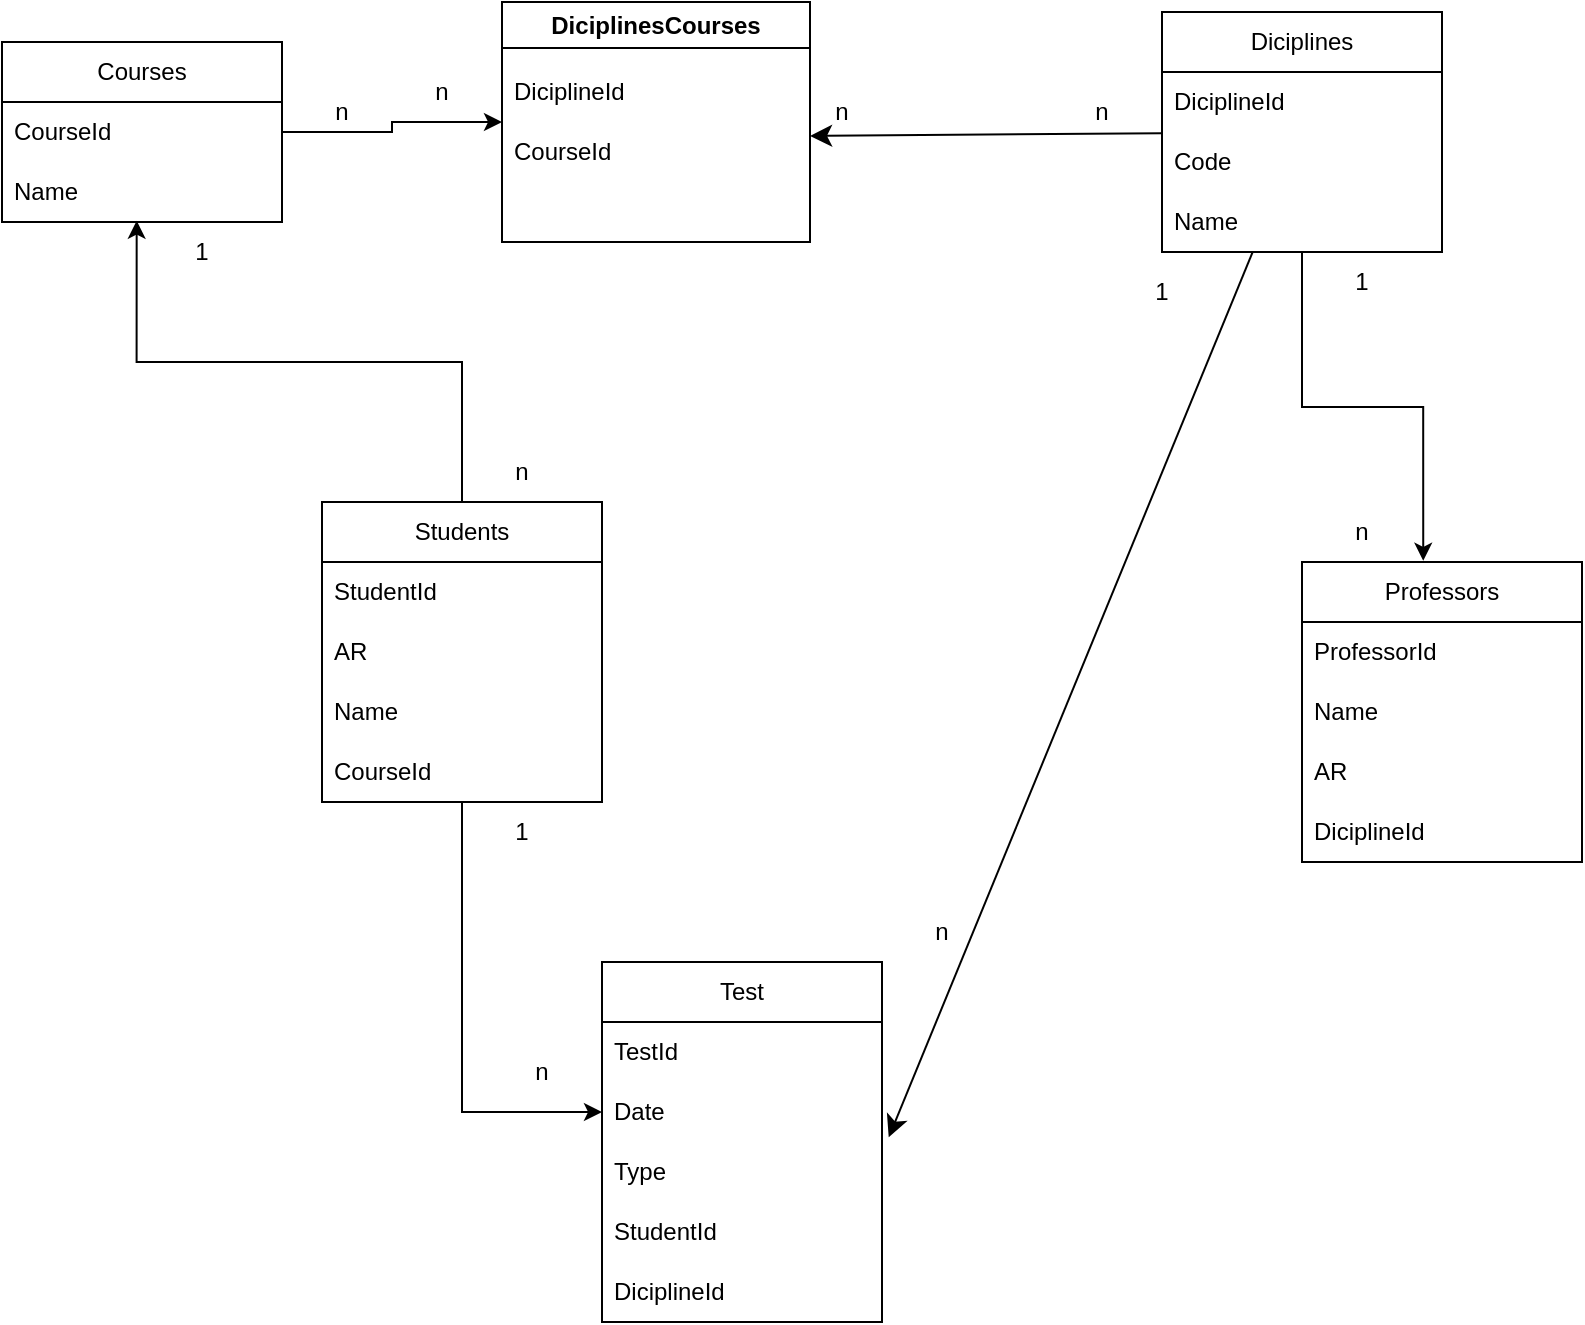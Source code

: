<mxfile version="21.2.9" type="device">
  <diagram name="Página-1" id="DsPnZwha6wNTWZ3O33Ei">
    <mxGraphModel dx="1034" dy="486" grid="1" gridSize="10" guides="1" tooltips="1" connect="1" arrows="1" fold="1" page="1" pageScale="1" pageWidth="827" pageHeight="1169" math="0" shadow="0">
      <root>
        <mxCell id="0" />
        <mxCell id="1" parent="0" />
        <mxCell id="1P-SaQ7N340gq_Ghn1fv-6" value="Courses" style="swimlane;fontStyle=0;childLayout=stackLayout;horizontal=1;startSize=30;horizontalStack=0;resizeParent=1;resizeParentMax=0;resizeLast=0;collapsible=1;marginBottom=0;whiteSpace=wrap;html=1;" parent="1" vertex="1">
          <mxGeometry x="20" y="60" width="140" height="90" as="geometry" />
        </mxCell>
        <mxCell id="1P-SaQ7N340gq_Ghn1fv-7" value="CourseId" style="text;strokeColor=none;fillColor=none;align=left;verticalAlign=middle;spacingLeft=4;spacingRight=4;overflow=hidden;points=[[0,0.5],[1,0.5]];portConstraint=eastwest;rotatable=0;whiteSpace=wrap;html=1;" parent="1P-SaQ7N340gq_Ghn1fv-6" vertex="1">
          <mxGeometry y="30" width="140" height="30" as="geometry" />
        </mxCell>
        <mxCell id="1P-SaQ7N340gq_Ghn1fv-8" value="Name" style="text;strokeColor=none;fillColor=none;align=left;verticalAlign=middle;spacingLeft=4;spacingRight=4;overflow=hidden;points=[[0,0.5],[1,0.5]];portConstraint=eastwest;rotatable=0;whiteSpace=wrap;html=1;" parent="1P-SaQ7N340gq_Ghn1fv-6" vertex="1">
          <mxGeometry y="60" width="140" height="30" as="geometry" />
        </mxCell>
        <mxCell id="0_FX83xoFpeSZ73GAO7H-1" style="edgeStyle=orthogonalEdgeStyle;rounded=0;orthogonalLoop=1;jettySize=auto;html=1;entryX=0.481;entryY=0.978;entryDx=0;entryDy=0;entryPerimeter=0;" parent="1" source="1P-SaQ7N340gq_Ghn1fv-10" target="1P-SaQ7N340gq_Ghn1fv-8" edge="1">
          <mxGeometry relative="1" as="geometry" />
        </mxCell>
        <mxCell id="0_FX83xoFpeSZ73GAO7H-19" style="edgeStyle=orthogonalEdgeStyle;rounded=0;orthogonalLoop=1;jettySize=auto;html=1;entryX=0;entryY=0.5;entryDx=0;entryDy=0;" parent="1" source="1P-SaQ7N340gq_Ghn1fv-10" target="0_FX83xoFpeSZ73GAO7H-7" edge="1">
          <mxGeometry relative="1" as="geometry" />
        </mxCell>
        <mxCell id="1P-SaQ7N340gq_Ghn1fv-10" value="Students" style="swimlane;fontStyle=0;childLayout=stackLayout;horizontal=1;startSize=30;horizontalStack=0;resizeParent=1;resizeParentMax=0;resizeLast=0;collapsible=1;marginBottom=0;whiteSpace=wrap;html=1;" parent="1" vertex="1">
          <mxGeometry x="180" y="290" width="140" height="150" as="geometry" />
        </mxCell>
        <mxCell id="1P-SaQ7N340gq_Ghn1fv-11" value="StudentId" style="text;strokeColor=none;fillColor=none;align=left;verticalAlign=middle;spacingLeft=4;spacingRight=4;overflow=hidden;points=[[0,0.5],[1,0.5]];portConstraint=eastwest;rotatable=0;whiteSpace=wrap;html=1;" parent="1P-SaQ7N340gq_Ghn1fv-10" vertex="1">
          <mxGeometry y="30" width="140" height="30" as="geometry" />
        </mxCell>
        <mxCell id="1P-SaQ7N340gq_Ghn1fv-12" value="AR" style="text;strokeColor=none;fillColor=none;align=left;verticalAlign=middle;spacingLeft=4;spacingRight=4;overflow=hidden;points=[[0,0.5],[1,0.5]];portConstraint=eastwest;rotatable=0;whiteSpace=wrap;html=1;" parent="1P-SaQ7N340gq_Ghn1fv-10" vertex="1">
          <mxGeometry y="60" width="140" height="30" as="geometry" />
        </mxCell>
        <mxCell id="1P-SaQ7N340gq_Ghn1fv-13" value="Name" style="text;strokeColor=none;fillColor=none;align=left;verticalAlign=middle;spacingLeft=4;spacingRight=4;overflow=hidden;points=[[0,0.5],[1,0.5]];portConstraint=eastwest;rotatable=0;whiteSpace=wrap;html=1;" parent="1P-SaQ7N340gq_Ghn1fv-10" vertex="1">
          <mxGeometry y="90" width="140" height="30" as="geometry" />
        </mxCell>
        <mxCell id="1P-SaQ7N340gq_Ghn1fv-14" value="CourseId" style="text;strokeColor=none;fillColor=none;align=left;verticalAlign=middle;spacingLeft=4;spacingRight=4;overflow=hidden;points=[[0,0.5],[1,0.5]];portConstraint=eastwest;rotatable=0;whiteSpace=wrap;html=1;" parent="1P-SaQ7N340gq_Ghn1fv-10" vertex="1">
          <mxGeometry y="120" width="140" height="30" as="geometry" />
        </mxCell>
        <mxCell id="0_FX83xoFpeSZ73GAO7H-16" style="edgeStyle=orthogonalEdgeStyle;rounded=0;orthogonalLoop=1;jettySize=auto;html=1;entryX=0.433;entryY=-0.004;entryDx=0;entryDy=0;entryPerimeter=0;" parent="1" source="1P-SaQ7N340gq_Ghn1fv-15" target="1P-SaQ7N340gq_Ghn1fv-20" edge="1">
          <mxGeometry relative="1" as="geometry" />
        </mxCell>
        <mxCell id="9WslLIV1UL4sU_iMvRW9-1" style="edgeStyle=none;curved=1;rounded=0;orthogonalLoop=1;jettySize=auto;html=1;entryX=1.027;entryY=0.233;entryDx=0;entryDy=0;entryPerimeter=0;fontSize=12;startSize=8;endSize=8;" edge="1" parent="1" source="1P-SaQ7N340gq_Ghn1fv-15" target="0_FX83xoFpeSZ73GAO7H-41">
          <mxGeometry relative="1" as="geometry" />
        </mxCell>
        <mxCell id="9WslLIV1UL4sU_iMvRW9-6" style="edgeStyle=none;curved=1;rounded=0;orthogonalLoop=1;jettySize=auto;html=1;entryX=1.024;entryY=0.922;entryDx=0;entryDy=0;entryPerimeter=0;fontSize=12;startSize=8;endSize=8;" edge="1" parent="1" source="1P-SaQ7N340gq_Ghn1fv-15" target="0_FX83xoFpeSZ73GAO7H-7">
          <mxGeometry relative="1" as="geometry" />
        </mxCell>
        <mxCell id="1P-SaQ7N340gq_Ghn1fv-15" value="Diciplines" style="swimlane;fontStyle=0;childLayout=stackLayout;horizontal=1;startSize=30;horizontalStack=0;resizeParent=1;resizeParentMax=0;resizeLast=0;collapsible=1;marginBottom=0;whiteSpace=wrap;html=1;" parent="1" vertex="1">
          <mxGeometry x="600" y="45" width="140" height="120" as="geometry" />
        </mxCell>
        <mxCell id="1P-SaQ7N340gq_Ghn1fv-17" value="DiciplineId" style="text;strokeColor=none;fillColor=none;align=left;verticalAlign=middle;spacingLeft=4;spacingRight=4;overflow=hidden;points=[[0,0.5],[1,0.5]];portConstraint=eastwest;rotatable=0;whiteSpace=wrap;html=1;" parent="1P-SaQ7N340gq_Ghn1fv-15" vertex="1">
          <mxGeometry y="30" width="140" height="30" as="geometry" />
        </mxCell>
        <mxCell id="0_FX83xoFpeSZ73GAO7H-31" value="Code" style="text;strokeColor=none;fillColor=none;align=left;verticalAlign=middle;spacingLeft=4;spacingRight=4;overflow=hidden;points=[[0,0.5],[1,0.5]];portConstraint=eastwest;rotatable=0;whiteSpace=wrap;html=1;" parent="1P-SaQ7N340gq_Ghn1fv-15" vertex="1">
          <mxGeometry y="60" width="140" height="30" as="geometry" />
        </mxCell>
        <mxCell id="1P-SaQ7N340gq_Ghn1fv-18" value="Name" style="text;strokeColor=none;fillColor=none;align=left;verticalAlign=middle;spacingLeft=4;spacingRight=4;overflow=hidden;points=[[0,0.5],[1,0.5]];portConstraint=eastwest;rotatable=0;whiteSpace=wrap;html=1;" parent="1P-SaQ7N340gq_Ghn1fv-15" vertex="1">
          <mxGeometry y="90" width="140" height="30" as="geometry" />
        </mxCell>
        <mxCell id="1P-SaQ7N340gq_Ghn1fv-20" value="Professors" style="swimlane;fontStyle=0;childLayout=stackLayout;horizontal=1;startSize=30;horizontalStack=0;resizeParent=1;resizeParentMax=0;resizeLast=0;collapsible=1;marginBottom=0;whiteSpace=wrap;html=1;" parent="1" vertex="1">
          <mxGeometry x="670" y="320" width="140" height="150" as="geometry" />
        </mxCell>
        <mxCell id="1P-SaQ7N340gq_Ghn1fv-21" value="ProfessorId" style="text;strokeColor=none;fillColor=none;align=left;verticalAlign=middle;spacingLeft=4;spacingRight=4;overflow=hidden;points=[[0,0.5],[1,0.5]];portConstraint=eastwest;rotatable=0;whiteSpace=wrap;html=1;" parent="1P-SaQ7N340gq_Ghn1fv-20" vertex="1">
          <mxGeometry y="30" width="140" height="30" as="geometry" />
        </mxCell>
        <mxCell id="1P-SaQ7N340gq_Ghn1fv-22" value="Name" style="text;strokeColor=none;fillColor=none;align=left;verticalAlign=middle;spacingLeft=4;spacingRight=4;overflow=hidden;points=[[0,0.5],[1,0.5]];portConstraint=eastwest;rotatable=0;whiteSpace=wrap;html=1;" parent="1P-SaQ7N340gq_Ghn1fv-20" vertex="1">
          <mxGeometry y="60" width="140" height="30" as="geometry" />
        </mxCell>
        <mxCell id="1P-SaQ7N340gq_Ghn1fv-23" value="AR" style="text;strokeColor=none;fillColor=none;align=left;verticalAlign=middle;spacingLeft=4;spacingRight=4;overflow=hidden;points=[[0,0.5],[1,0.5]];portConstraint=eastwest;rotatable=0;whiteSpace=wrap;html=1;" parent="1P-SaQ7N340gq_Ghn1fv-20" vertex="1">
          <mxGeometry y="90" width="140" height="30" as="geometry" />
        </mxCell>
        <mxCell id="1P-SaQ7N340gq_Ghn1fv-24" value="DiciplineId" style="text;strokeColor=none;fillColor=none;align=left;verticalAlign=middle;spacingLeft=4;spacingRight=4;overflow=hidden;points=[[0,0.5],[1,0.5]];portConstraint=eastwest;rotatable=0;whiteSpace=wrap;html=1;" parent="1P-SaQ7N340gq_Ghn1fv-20" vertex="1">
          <mxGeometry y="120" width="140" height="30" as="geometry" />
        </mxCell>
        <mxCell id="0_FX83xoFpeSZ73GAO7H-2" value="n" style="text;html=1;strokeColor=none;fillColor=none;align=center;verticalAlign=middle;whiteSpace=wrap;rounded=0;" parent="1" vertex="1">
          <mxGeometry x="250" y="260" width="60" height="30" as="geometry" />
        </mxCell>
        <mxCell id="0_FX83xoFpeSZ73GAO7H-4" value="1" style="text;html=1;strokeColor=none;fillColor=none;align=center;verticalAlign=middle;whiteSpace=wrap;rounded=0;" parent="1" vertex="1">
          <mxGeometry x="90" y="150" width="60" height="30" as="geometry" />
        </mxCell>
        <mxCell id="0_FX83xoFpeSZ73GAO7H-5" value="Test" style="swimlane;fontStyle=0;childLayout=stackLayout;horizontal=1;startSize=30;horizontalStack=0;resizeParent=1;resizeParentMax=0;resizeLast=0;collapsible=1;marginBottom=0;whiteSpace=wrap;html=1;" parent="1" vertex="1">
          <mxGeometry x="320" y="520" width="140" height="180" as="geometry" />
        </mxCell>
        <mxCell id="0_FX83xoFpeSZ73GAO7H-6" value="TestId" style="text;strokeColor=none;fillColor=none;align=left;verticalAlign=middle;spacingLeft=4;spacingRight=4;overflow=hidden;points=[[0,0.5],[1,0.5]];portConstraint=eastwest;rotatable=0;whiteSpace=wrap;html=1;" parent="0_FX83xoFpeSZ73GAO7H-5" vertex="1">
          <mxGeometry y="30" width="140" height="30" as="geometry" />
        </mxCell>
        <mxCell id="0_FX83xoFpeSZ73GAO7H-7" value="Date" style="text;strokeColor=none;fillColor=none;align=left;verticalAlign=middle;spacingLeft=4;spacingRight=4;overflow=hidden;points=[[0,0.5],[1,0.5]];portConstraint=eastwest;rotatable=0;whiteSpace=wrap;html=1;" parent="0_FX83xoFpeSZ73GAO7H-5" vertex="1">
          <mxGeometry y="60" width="140" height="30" as="geometry" />
        </mxCell>
        <mxCell id="0_FX83xoFpeSZ73GAO7H-30" value="Type" style="text;strokeColor=none;fillColor=none;align=left;verticalAlign=middle;spacingLeft=4;spacingRight=4;overflow=hidden;points=[[0,0.5],[1,0.5]];portConstraint=eastwest;rotatable=0;whiteSpace=wrap;html=1;" parent="0_FX83xoFpeSZ73GAO7H-5" vertex="1">
          <mxGeometry y="90" width="140" height="30" as="geometry" />
        </mxCell>
        <mxCell id="0_FX83xoFpeSZ73GAO7H-9" value="StudentId" style="text;strokeColor=none;fillColor=none;align=left;verticalAlign=middle;spacingLeft=4;spacingRight=4;overflow=hidden;points=[[0,0.5],[1,0.5]];portConstraint=eastwest;rotatable=0;whiteSpace=wrap;html=1;" parent="0_FX83xoFpeSZ73GAO7H-5" vertex="1">
          <mxGeometry y="120" width="140" height="30" as="geometry" />
        </mxCell>
        <mxCell id="9WslLIV1UL4sU_iMvRW9-3" value="DiciplineId" style="text;strokeColor=none;fillColor=none;align=left;verticalAlign=middle;spacingLeft=4;spacingRight=4;overflow=hidden;points=[[0,0.5],[1,0.5]];portConstraint=eastwest;rotatable=0;whiteSpace=wrap;html=1;" vertex="1" parent="0_FX83xoFpeSZ73GAO7H-5">
          <mxGeometry y="150" width="140" height="30" as="geometry" />
        </mxCell>
        <mxCell id="0_FX83xoFpeSZ73GAO7H-11" style="edgeStyle=orthogonalEdgeStyle;rounded=0;orthogonalLoop=1;jettySize=auto;html=1;exitX=1;exitY=0.5;exitDx=0;exitDy=0;entryX=0;entryY=0.5;entryDx=0;entryDy=0;" parent="1" source="1P-SaQ7N340gq_Ghn1fv-7" target="0_FX83xoFpeSZ73GAO7H-32" edge="1">
          <mxGeometry relative="1" as="geometry" />
        </mxCell>
        <mxCell id="0_FX83xoFpeSZ73GAO7H-12" value="n" style="text;html=1;strokeColor=none;fillColor=none;align=center;verticalAlign=middle;whiteSpace=wrap;rounded=0;" parent="1" vertex="1">
          <mxGeometry x="160" y="80" width="60" height="30" as="geometry" />
        </mxCell>
        <mxCell id="0_FX83xoFpeSZ73GAO7H-15" value="n" style="text;html=1;strokeColor=none;fillColor=none;align=center;verticalAlign=middle;whiteSpace=wrap;rounded=0;" parent="1" vertex="1">
          <mxGeometry x="540" y="80" width="60" height="30" as="geometry" />
        </mxCell>
        <mxCell id="0_FX83xoFpeSZ73GAO7H-17" value="1" style="text;html=1;strokeColor=none;fillColor=none;align=center;verticalAlign=middle;whiteSpace=wrap;rounded=0;" parent="1" vertex="1">
          <mxGeometry x="670" y="165" width="60" height="30" as="geometry" />
        </mxCell>
        <mxCell id="0_FX83xoFpeSZ73GAO7H-18" value="n" style="text;html=1;strokeColor=none;fillColor=none;align=center;verticalAlign=middle;whiteSpace=wrap;rounded=0;" parent="1" vertex="1">
          <mxGeometry x="670" y="290" width="60" height="30" as="geometry" />
        </mxCell>
        <mxCell id="0_FX83xoFpeSZ73GAO7H-26" value="1" style="text;html=1;strokeColor=none;fillColor=none;align=center;verticalAlign=middle;whiteSpace=wrap;rounded=0;" parent="1" vertex="1">
          <mxGeometry x="250" y="440" width="60" height="30" as="geometry" />
        </mxCell>
        <mxCell id="0_FX83xoFpeSZ73GAO7H-27" value="n" style="text;html=1;strokeColor=none;fillColor=none;align=center;verticalAlign=middle;whiteSpace=wrap;rounded=0;" parent="1" vertex="1">
          <mxGeometry x="260" y="560" width="60" height="30" as="geometry" />
        </mxCell>
        <mxCell id="0_FX83xoFpeSZ73GAO7H-28" value="1" style="text;html=1;strokeColor=none;fillColor=none;align=center;verticalAlign=middle;whiteSpace=wrap;rounded=0;" parent="1" vertex="1">
          <mxGeometry x="570" y="170" width="60" height="30" as="geometry" />
        </mxCell>
        <mxCell id="0_FX83xoFpeSZ73GAO7H-29" value="n" style="text;html=1;strokeColor=none;fillColor=none;align=center;verticalAlign=middle;whiteSpace=wrap;rounded=0;" parent="1" vertex="1">
          <mxGeometry x="460" y="490" width="60" height="30" as="geometry" />
        </mxCell>
        <mxCell id="0_FX83xoFpeSZ73GAO7H-32" value="DiciplinesCourses" style="swimlane;whiteSpace=wrap;html=1;" parent="1" vertex="1">
          <mxGeometry x="270" y="40" width="154" height="120" as="geometry" />
        </mxCell>
        <mxCell id="0_FX83xoFpeSZ73GAO7H-39" value="DiciplineId" style="text;strokeColor=none;fillColor=none;align=left;verticalAlign=middle;spacingLeft=4;spacingRight=4;overflow=hidden;points=[[0,0.5],[1,0.5]];portConstraint=eastwest;rotatable=0;whiteSpace=wrap;html=1;" parent="0_FX83xoFpeSZ73GAO7H-32" vertex="1">
          <mxGeometry y="30" width="150" height="30" as="geometry" />
        </mxCell>
        <mxCell id="0_FX83xoFpeSZ73GAO7H-41" value="CourseId" style="text;strokeColor=none;fillColor=none;align=left;verticalAlign=middle;spacingLeft=4;spacingRight=4;overflow=hidden;points=[[0,0.5],[1,0.5]];portConstraint=eastwest;rotatable=0;whiteSpace=wrap;html=1;" parent="0_FX83xoFpeSZ73GAO7H-32" vertex="1">
          <mxGeometry y="60" width="150" height="30" as="geometry" />
        </mxCell>
        <mxCell id="0_FX83xoFpeSZ73GAO7H-37" value="n" style="text;html=1;strokeColor=none;fillColor=none;align=center;verticalAlign=middle;whiteSpace=wrap;rounded=0;" parent="1" vertex="1">
          <mxGeometry x="410" y="80" width="60" height="30" as="geometry" />
        </mxCell>
        <mxCell id="9WslLIV1UL4sU_iMvRW9-2" value="n" style="text;html=1;strokeColor=none;fillColor=none;align=center;verticalAlign=middle;whiteSpace=wrap;rounded=0;" vertex="1" parent="1">
          <mxGeometry x="210" y="70" width="60" height="30" as="geometry" />
        </mxCell>
      </root>
    </mxGraphModel>
  </diagram>
</mxfile>
